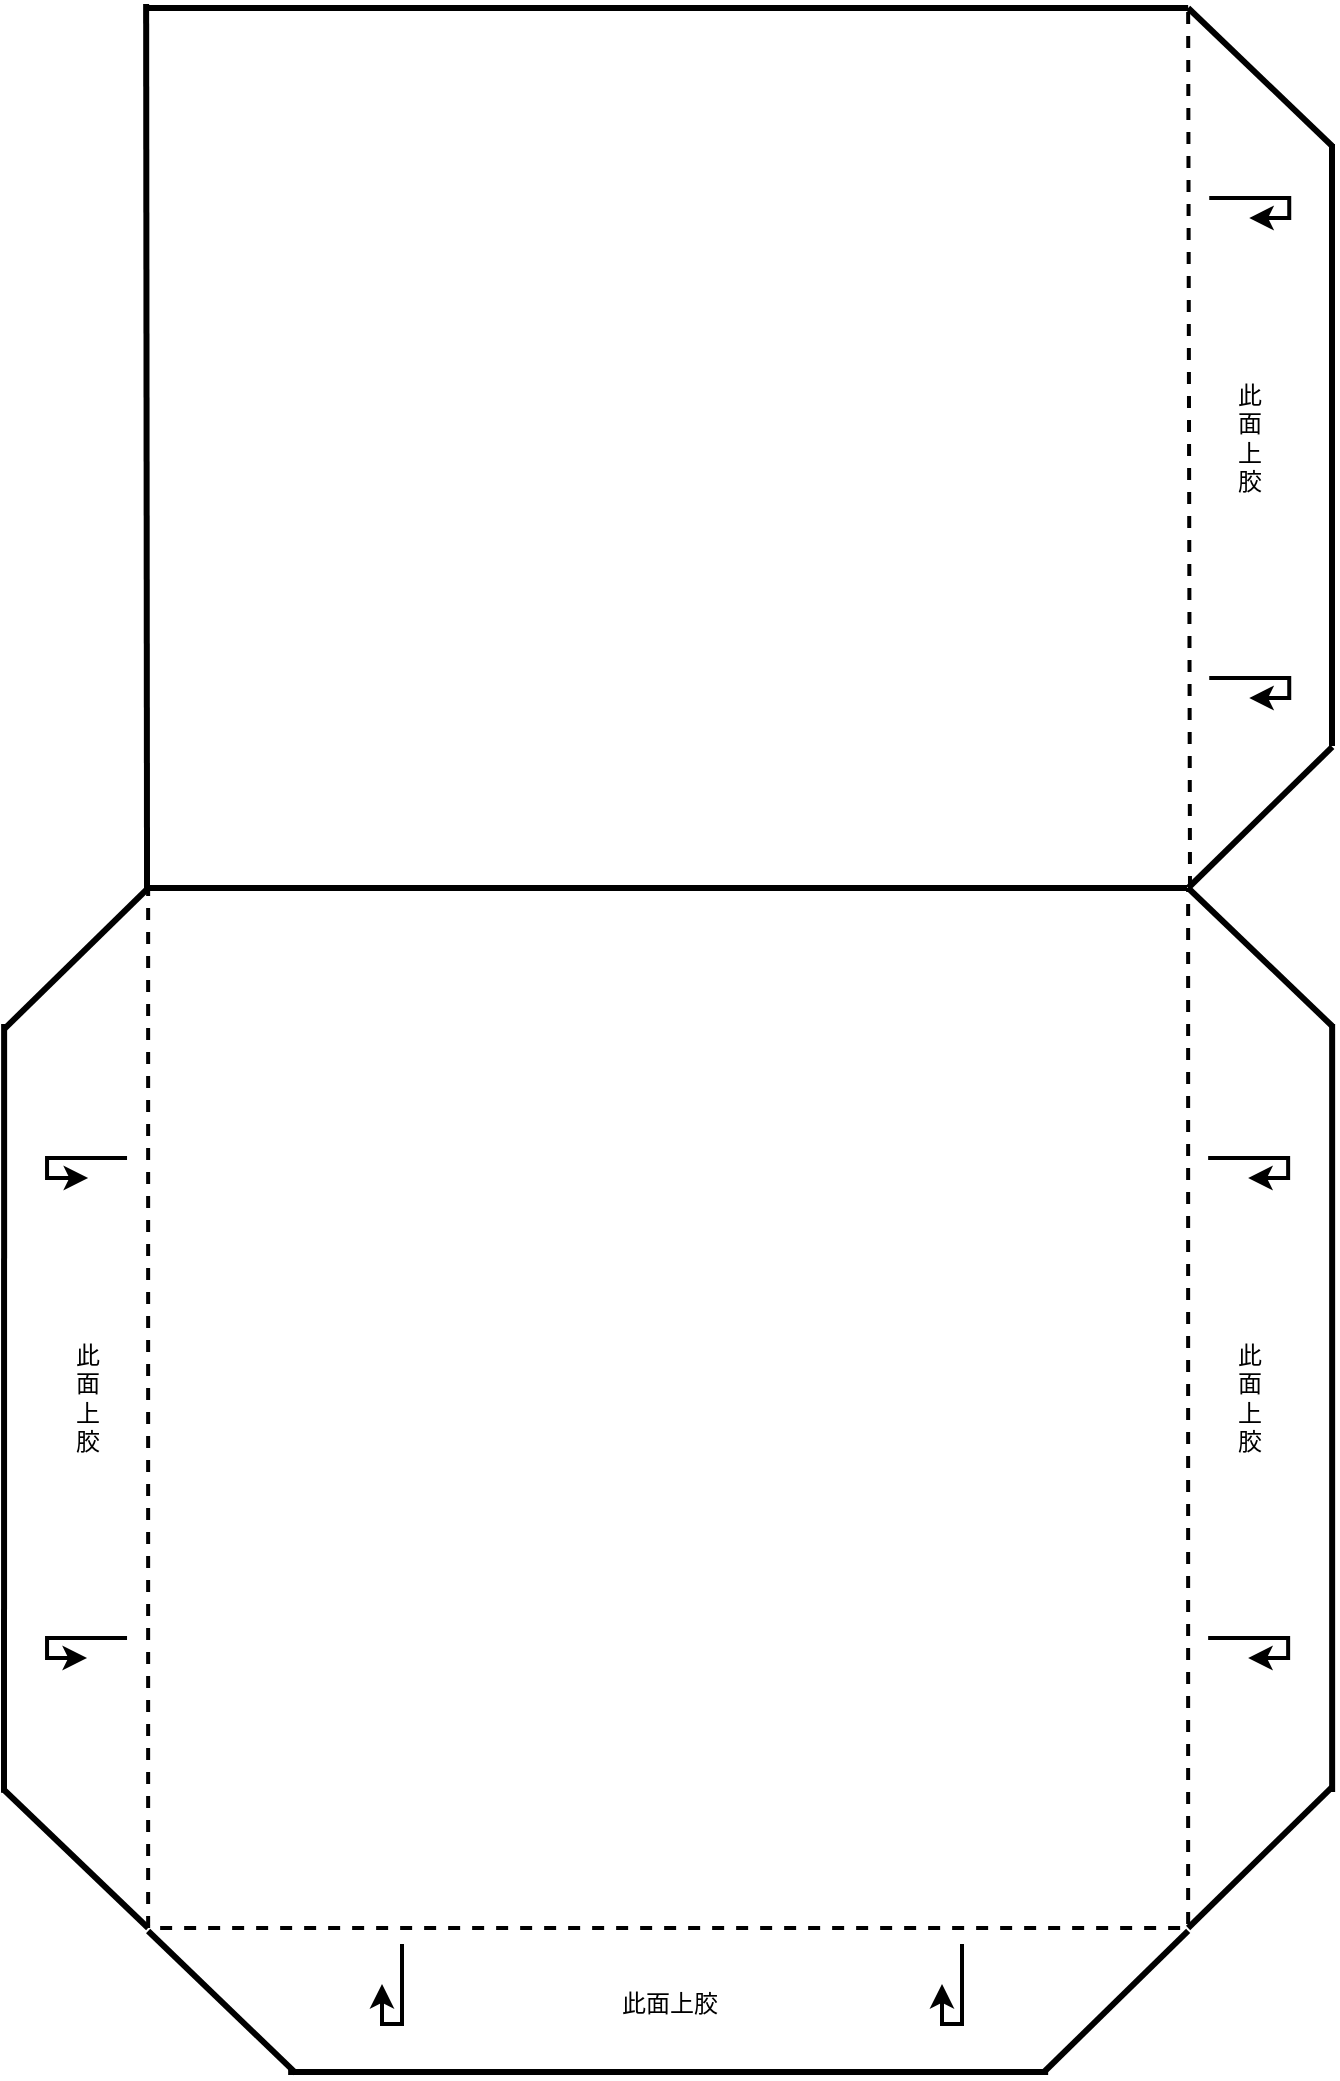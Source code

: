 <mxfile version="21.6.1" type="device">
  <diagram name="第 1 页" id="a9Wf5TV9nVjGO6Tv2hhZ">
    <mxGraphModel dx="819" dy="482" grid="1" gridSize="10" guides="1" tooltips="1" connect="1" arrows="1" fold="1" page="1" pageScale="1" pageWidth="827" pageHeight="1169" math="0" shadow="0">
      <root>
        <mxCell id="0" />
        <mxCell id="1" parent="0" />
        <mxCell id="ID8K3i6d8GU5OvOUfzLR-1" value="" style="rounded=0;whiteSpace=wrap;html=1;strokeWidth=2;movable=1;resizable=1;rotatable=1;deletable=1;editable=1;locked=0;connectable=1;strokeColor=default;dashed=1;" vertex="1" parent="1">
          <mxGeometry x="153.07" y="522" width="520" height="520" as="geometry" />
        </mxCell>
        <mxCell id="23zf3ZDxFuH2GOHtfAAV-3" value="" style="rounded=0;whiteSpace=wrap;html=1;strokeWidth=2;movable=1;resizable=1;rotatable=1;deletable=1;editable=1;locked=0;connectable=1;strokeColor=none;" parent="1" vertex="1">
          <mxGeometry x="153.07" y="82" width="520" height="440" as="geometry" />
        </mxCell>
        <mxCell id="cdcSO7X_m1t3T7RE_XPv-1" value="" style="endArrow=none;html=1;rounded=0;exitX=0;exitY=0;exitDx=0;exitDy=0;entryX=1;entryY=0;entryDx=0;entryDy=0;strokeWidth=3;" parent="1" edge="1">
          <mxGeometry width="50" height="50" relative="1" as="geometry">
            <mxPoint x="153.07" y="82" as="sourcePoint" />
            <mxPoint x="673.07" y="82" as="targetPoint" />
          </mxGeometry>
        </mxCell>
        <mxCell id="cdcSO7X_m1t3T7RE_XPv-2" value="" style="endArrow=none;html=1;rounded=0;exitX=0;exitY=0;exitDx=0;exitDy=0;entryX=1;entryY=0;entryDx=0;entryDy=0;strokeWidth=3;" parent="1" edge="1">
          <mxGeometry width="50" height="50" relative="1" as="geometry">
            <mxPoint x="152.52" y="522" as="sourcePoint" />
            <mxPoint x="672.52" y="522" as="targetPoint" />
          </mxGeometry>
        </mxCell>
        <mxCell id="cdcSO7X_m1t3T7RE_XPv-3" value="" style="endArrow=none;html=1;rounded=0;strokeWidth=3;" parent="1" edge="1">
          <mxGeometry width="50" height="50" relative="1" as="geometry">
            <mxPoint x="152.52" y="524" as="sourcePoint" />
            <mxPoint x="152.07" y="80" as="targetPoint" />
          </mxGeometry>
        </mxCell>
        <mxCell id="cdcSO7X_m1t3T7RE_XPv-4" value="" style="endArrow=none;html=1;rounded=0;strokeWidth=2;dashed=1;" parent="1" edge="1">
          <mxGeometry width="50" height="50" relative="1" as="geometry">
            <mxPoint x="674" y="522" as="sourcePoint" />
            <mxPoint x="673.07" y="80" as="targetPoint" />
          </mxGeometry>
        </mxCell>
        <mxCell id="cdcSO7X_m1t3T7RE_XPv-14" value="" style="endArrow=classic;html=1;rounded=0;strokeWidth=2;" parent="1" edge="1">
          <mxGeometry width="50" height="50" relative="1" as="geometry">
            <mxPoint x="142.52" y="657" as="sourcePoint" />
            <mxPoint x="123.07" y="667" as="targetPoint" />
            <Array as="points">
              <mxPoint x="102.52" y="657" />
              <mxPoint x="102.52" y="667" />
            </Array>
          </mxGeometry>
        </mxCell>
        <mxCell id="cdcSO7X_m1t3T7RE_XPv-15" value="" style="endArrow=classic;html=1;rounded=0;strokeWidth=2;" parent="1" edge="1">
          <mxGeometry width="50" height="50" relative="1" as="geometry">
            <mxPoint x="142.52" y="897" as="sourcePoint" />
            <mxPoint x="122.52" y="907" as="targetPoint" />
            <Array as="points">
              <mxPoint x="102.52" y="897" />
              <mxPoint x="102.52" y="907" />
            </Array>
          </mxGeometry>
        </mxCell>
        <mxCell id="cdcSO7X_m1t3T7RE_XPv-16" value="" style="endArrow=classic;html=1;rounded=0;strokeWidth=2;" parent="1" edge="1">
          <mxGeometry width="50" height="50" relative="1" as="geometry">
            <mxPoint x="683.07" y="657" as="sourcePoint" />
            <mxPoint x="703.07" y="667" as="targetPoint" />
            <Array as="points">
              <mxPoint x="723.07" y="657" />
              <mxPoint x="723.07" y="667" />
            </Array>
          </mxGeometry>
        </mxCell>
        <mxCell id="cdcSO7X_m1t3T7RE_XPv-17" value="" style="endArrow=classic;html=1;rounded=0;strokeWidth=2;" parent="1" edge="1">
          <mxGeometry width="50" height="50" relative="1" as="geometry">
            <mxPoint x="683.07" y="897" as="sourcePoint" />
            <mxPoint x="703.07" y="907" as="targetPoint" />
            <Array as="points">
              <mxPoint x="723.07" y="897" />
              <mxPoint x="723.07" y="907" />
            </Array>
          </mxGeometry>
        </mxCell>
        <mxCell id="cdcSO7X_m1t3T7RE_XPv-36" value="此&lt;br&gt;面&lt;br&gt;上&lt;br&gt;胶" style="text;strokeColor=none;align=center;fillColor=none;html=1;verticalAlign=middle;whiteSpace=wrap;rounded=0;" parent="1" vertex="1">
          <mxGeometry x="693.62" y="737" width="20" height="80" as="geometry" />
        </mxCell>
        <mxCell id="cdcSO7X_m1t3T7RE_XPv-37" value="此&lt;br&gt;面&lt;br&gt;上&lt;br&gt;胶" style="text;strokeColor=none;align=center;fillColor=none;html=1;verticalAlign=middle;whiteSpace=wrap;rounded=0;" parent="1" vertex="1">
          <mxGeometry x="113.07" y="737" width="20" height="80" as="geometry" />
        </mxCell>
        <mxCell id="ID8K3i6d8GU5OvOUfzLR-5" value="" style="endArrow=none;html=1;rounded=0;strokeWidth=3;" edge="1" parent="1">
          <mxGeometry width="50" height="50" relative="1" as="geometry">
            <mxPoint x="153.07" y="1042" as="sourcePoint" />
            <mxPoint x="81.07" y="973" as="targetPoint" />
          </mxGeometry>
        </mxCell>
        <mxCell id="ID8K3i6d8GU5OvOUfzLR-6" value="" style="endArrow=none;html=1;rounded=0;strokeWidth=3;" edge="1" parent="1">
          <mxGeometry width="50" height="50" relative="1" as="geometry">
            <mxPoint x="745.07" y="591" as="sourcePoint" />
            <mxPoint x="673.07" y="522" as="targetPoint" />
          </mxGeometry>
        </mxCell>
        <mxCell id="ID8K3i6d8GU5OvOUfzLR-7" value="" style="endArrow=none;html=1;rounded=0;exitX=-0.001;exitY=0.147;exitDx=0;exitDy=0;exitPerimeter=0;strokeWidth=3;" edge="1" parent="1">
          <mxGeometry width="50" height="50" relative="1" as="geometry">
            <mxPoint x="673.07" y="1042" as="sourcePoint" />
            <mxPoint x="745.142" y="971.44" as="targetPoint" />
          </mxGeometry>
        </mxCell>
        <mxCell id="ID8K3i6d8GU5OvOUfzLR-8" value="" style="endArrow=none;html=1;rounded=0;exitX=-0.001;exitY=0.147;exitDx=0;exitDy=0;exitPerimeter=0;strokeWidth=3;" edge="1" parent="1">
          <mxGeometry width="50" height="50" relative="1" as="geometry">
            <mxPoint x="601.0" y="1114" as="sourcePoint" />
            <mxPoint x="673.072" y="1043.44" as="targetPoint" />
          </mxGeometry>
        </mxCell>
        <mxCell id="ID8K3i6d8GU5OvOUfzLR-9" value="" style="endArrow=none;html=1;rounded=0;strokeWidth=3;exitX=0.142;exitY=1.008;exitDx=0;exitDy=0;exitPerimeter=0;" edge="1" parent="1">
          <mxGeometry width="50" height="50" relative="1" as="geometry">
            <mxPoint x="226.91" y="1114.576" as="sourcePoint" />
            <mxPoint x="153.07" y="1043.5" as="targetPoint" />
          </mxGeometry>
        </mxCell>
        <mxCell id="ID8K3i6d8GU5OvOUfzLR-10" value="" style="endArrow=none;html=1;rounded=0;exitX=-0.001;exitY=0.147;exitDx=0;exitDy=0;exitPerimeter=0;strokeWidth=3;" edge="1" parent="1">
          <mxGeometry width="50" height="50" relative="1" as="geometry">
            <mxPoint x="81.068" y="592.56" as="sourcePoint" />
            <mxPoint x="153.14" y="522" as="targetPoint" />
          </mxGeometry>
        </mxCell>
        <mxCell id="ID8K3i6d8GU5OvOUfzLR-11" value="" style="endArrow=none;html=1;rounded=0;strokeWidth=3;exitX=0.13;exitY=-0.001;exitDx=0;exitDy=0;exitPerimeter=0;" edge="1" parent="1">
          <mxGeometry width="50" height="50" relative="1" as="geometry">
            <mxPoint x="80.998" y="974.4" as="sourcePoint" />
            <mxPoint x="81.07" y="590" as="targetPoint" />
          </mxGeometry>
        </mxCell>
        <mxCell id="ID8K3i6d8GU5OvOUfzLR-12" value="" style="endArrow=none;html=1;rounded=0;strokeWidth=3;exitX=0.13;exitY=-0.001;exitDx=0;exitDy=0;exitPerimeter=0;" edge="1" parent="1">
          <mxGeometry width="50" height="50" relative="1" as="geometry">
            <mxPoint x="745.07" y="974" as="sourcePoint" />
            <mxPoint x="745.07" y="590" as="targetPoint" />
          </mxGeometry>
        </mxCell>
        <mxCell id="ID8K3i6d8GU5OvOUfzLR-13" value="" style="endArrow=none;html=1;rounded=0;strokeWidth=3;" edge="1" parent="1">
          <mxGeometry width="50" height="50" relative="1" as="geometry">
            <mxPoint x="223.07" y="1114" as="sourcePoint" />
            <mxPoint x="603.07" y="1114" as="targetPoint" />
          </mxGeometry>
        </mxCell>
        <mxCell id="ID8K3i6d8GU5OvOUfzLR-14" value="" style="endArrow=classic;html=1;rounded=0;strokeWidth=2;" edge="1" parent="1">
          <mxGeometry width="50" height="50" relative="1" as="geometry">
            <mxPoint x="280" y="1050" as="sourcePoint" />
            <mxPoint x="270" y="1070" as="targetPoint" />
            <Array as="points">
              <mxPoint x="280" y="1090" />
              <mxPoint x="270" y="1090" />
            </Array>
          </mxGeometry>
        </mxCell>
        <mxCell id="ID8K3i6d8GU5OvOUfzLR-15" value="" style="endArrow=classic;html=1;rounded=0;strokeWidth=2;" edge="1" parent="1">
          <mxGeometry width="50" height="50" relative="1" as="geometry">
            <mxPoint x="560" y="1050" as="sourcePoint" />
            <mxPoint x="550" y="1070" as="targetPoint" />
            <Array as="points">
              <mxPoint x="560" y="1090" />
              <mxPoint x="550" y="1090" />
            </Array>
          </mxGeometry>
        </mxCell>
        <mxCell id="ID8K3i6d8GU5OvOUfzLR-16" value="此面上胶" style="text;strokeColor=none;align=center;fillColor=none;html=1;verticalAlign=middle;whiteSpace=wrap;rounded=0;direction=north;" vertex="1" parent="1">
          <mxGeometry x="374" y="1070" width="80" height="20" as="geometry" />
        </mxCell>
        <mxCell id="yzPtgFyk8vfwxb-vlYoI-1" value="" style="endArrow=none;html=1;rounded=0;strokeWidth=3;" edge="1" parent="1">
          <mxGeometry width="50" height="50" relative="1" as="geometry">
            <mxPoint x="745.07" y="151" as="sourcePoint" />
            <mxPoint x="673.07" y="82" as="targetPoint" />
          </mxGeometry>
        </mxCell>
        <mxCell id="yzPtgFyk8vfwxb-vlYoI-2" value="" style="endArrow=none;html=1;rounded=0;exitX=-0.001;exitY=0.147;exitDx=0;exitDy=0;exitPerimeter=0;strokeWidth=3;" edge="1" parent="1">
          <mxGeometry width="50" height="50" relative="1" as="geometry">
            <mxPoint x="673.07" y="522" as="sourcePoint" />
            <mxPoint x="745.142" y="451.44" as="targetPoint" />
          </mxGeometry>
        </mxCell>
        <mxCell id="yzPtgFyk8vfwxb-vlYoI-3" value="" style="endArrow=none;html=1;rounded=0;strokeWidth=3;" edge="1" parent="1">
          <mxGeometry width="50" height="50" relative="1" as="geometry">
            <mxPoint x="745" y="451" as="sourcePoint" />
            <mxPoint x="745" y="150" as="targetPoint" />
          </mxGeometry>
        </mxCell>
        <mxCell id="yzPtgFyk8vfwxb-vlYoI-4" value="" style="endArrow=classic;html=1;rounded=0;strokeWidth=2;" edge="1" parent="1">
          <mxGeometry width="50" height="50" relative="1" as="geometry">
            <mxPoint x="683.62" y="177" as="sourcePoint" />
            <mxPoint x="703.62" y="187" as="targetPoint" />
            <Array as="points">
              <mxPoint x="723.62" y="177" />
              <mxPoint x="723.62" y="187" />
            </Array>
          </mxGeometry>
        </mxCell>
        <mxCell id="yzPtgFyk8vfwxb-vlYoI-5" value="" style="endArrow=classic;html=1;rounded=0;strokeWidth=2;" edge="1" parent="1">
          <mxGeometry width="50" height="50" relative="1" as="geometry">
            <mxPoint x="683.62" y="417" as="sourcePoint" />
            <mxPoint x="703.62" y="427" as="targetPoint" />
            <Array as="points">
              <mxPoint x="723.62" y="417" />
              <mxPoint x="723.62" y="427" />
            </Array>
          </mxGeometry>
        </mxCell>
        <mxCell id="yzPtgFyk8vfwxb-vlYoI-6" value="此&lt;br&gt;面&lt;br&gt;上&lt;br&gt;胶" style="text;strokeColor=none;align=center;fillColor=none;html=1;verticalAlign=middle;whiteSpace=wrap;rounded=0;" vertex="1" parent="1">
          <mxGeometry x="694.17" y="257" width="20" height="80" as="geometry" />
        </mxCell>
      </root>
    </mxGraphModel>
  </diagram>
</mxfile>
